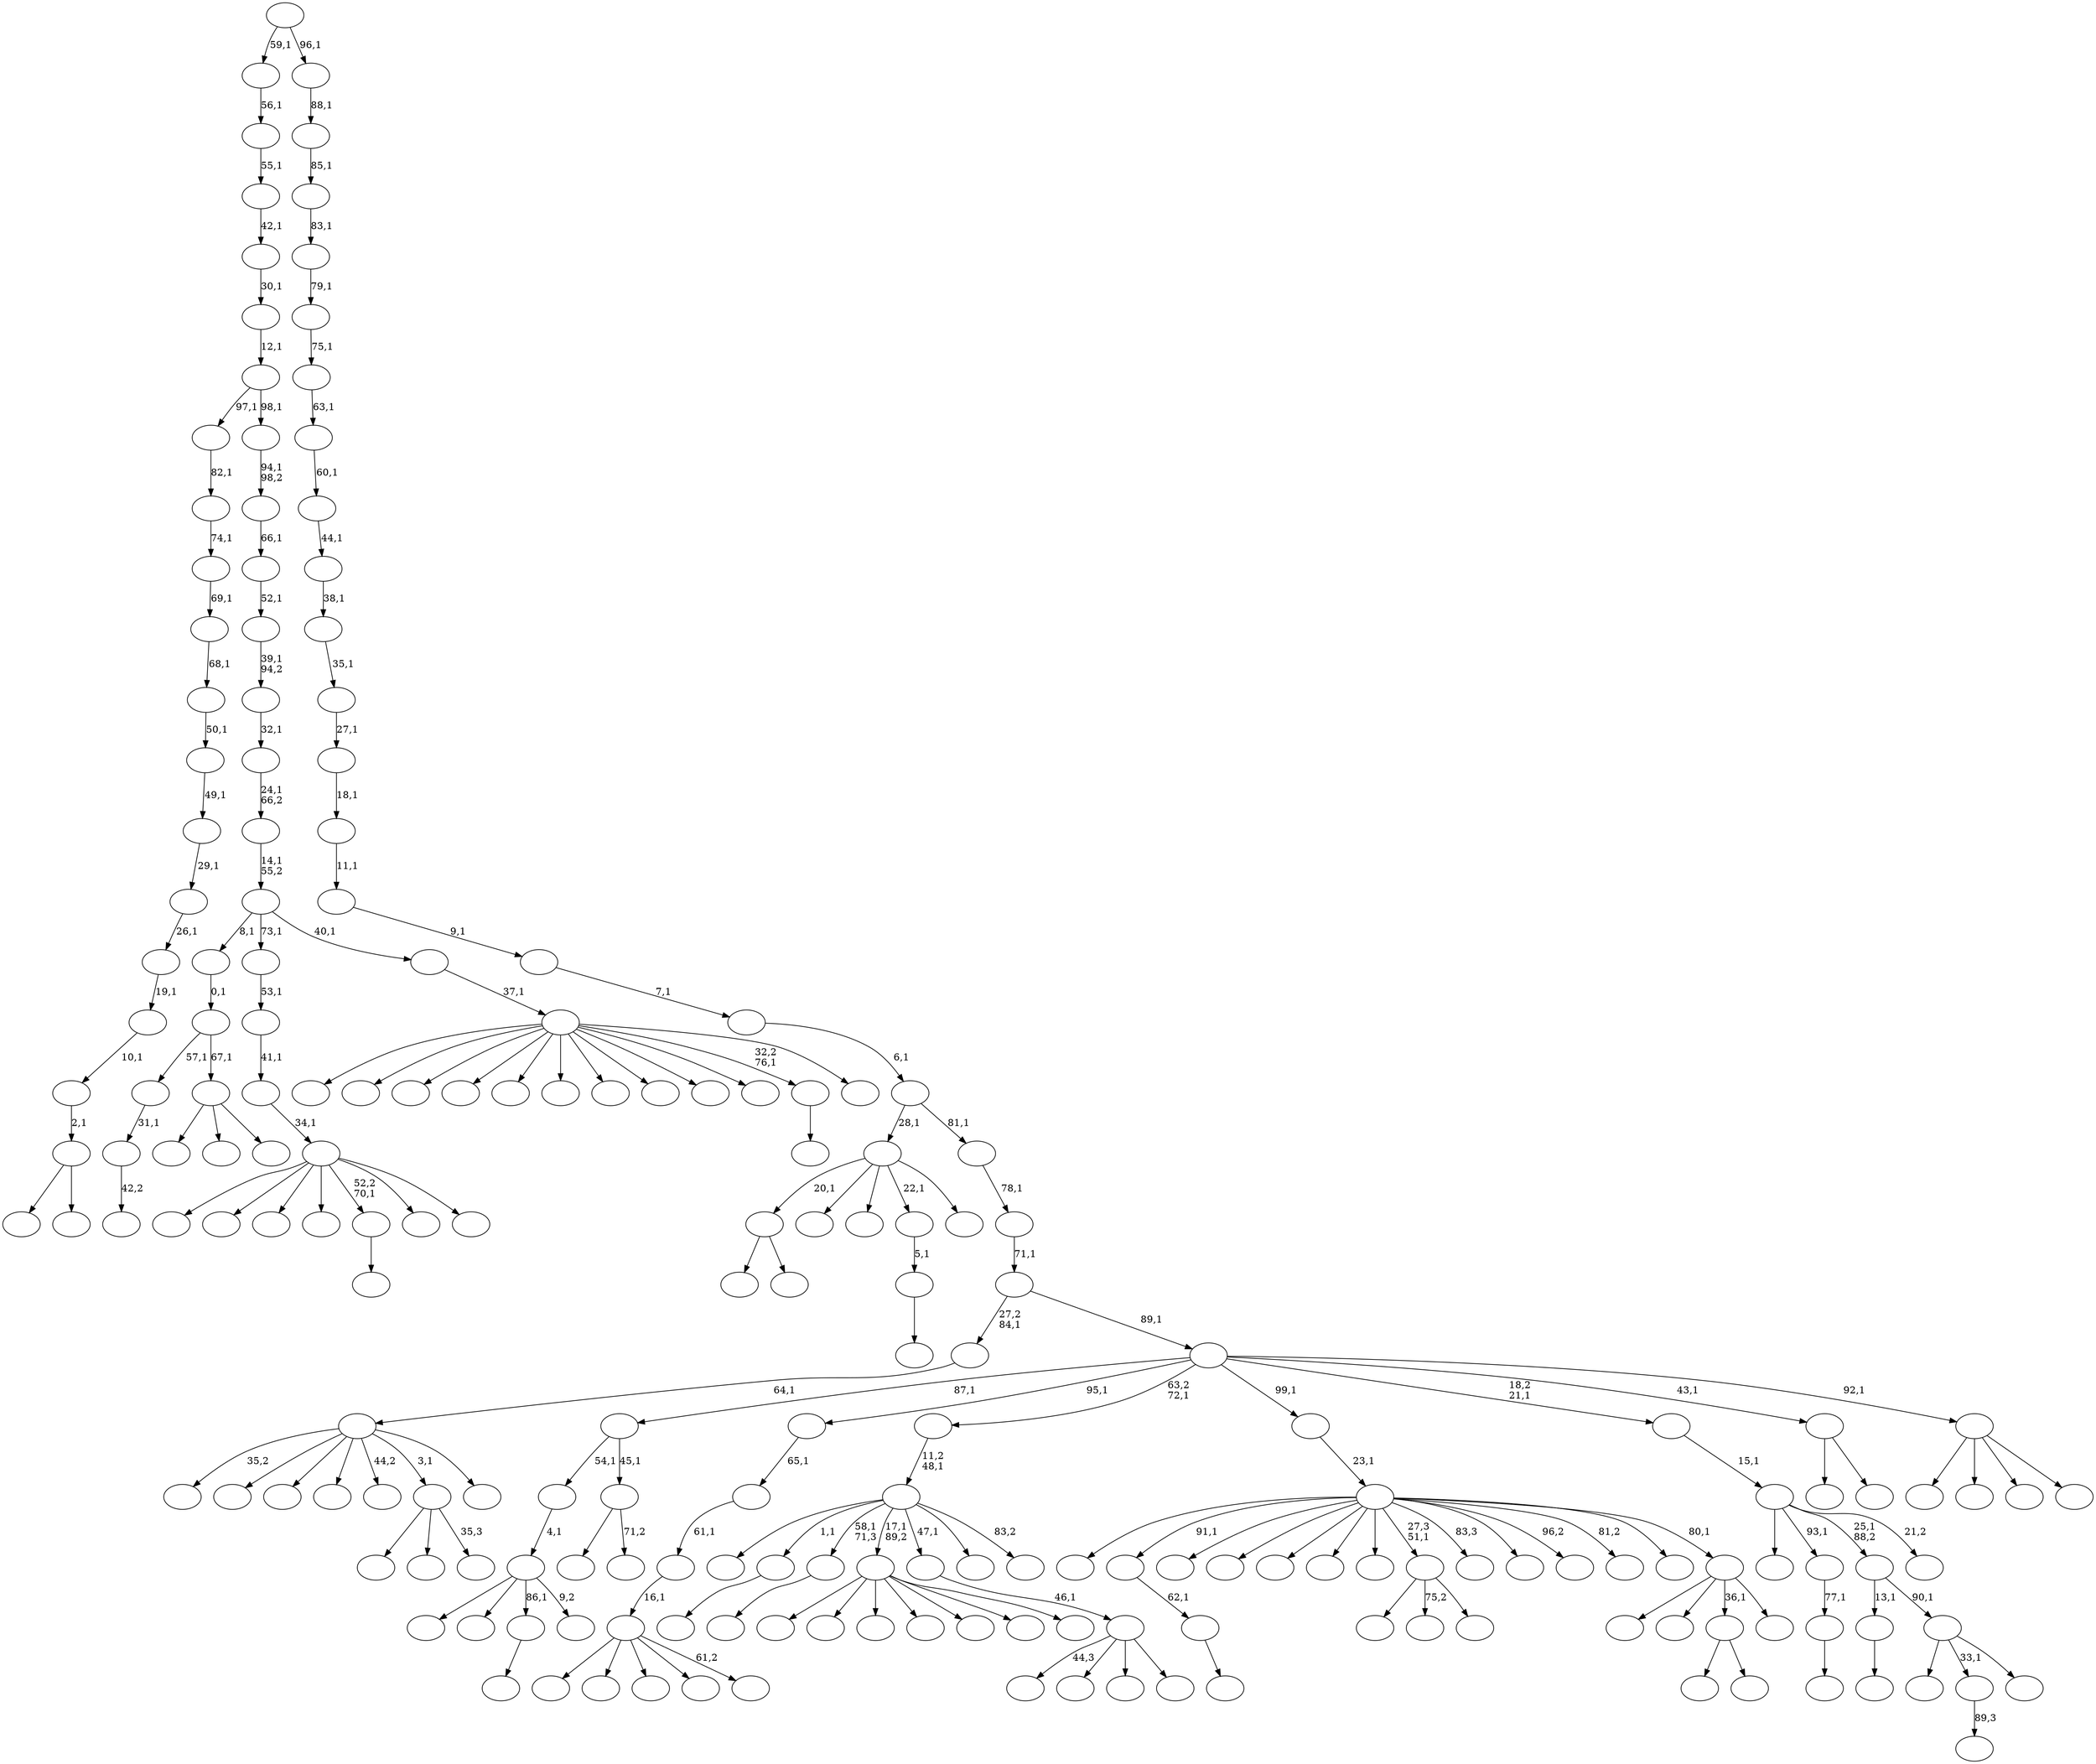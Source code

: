 digraph T {
	200 [label=""]
	199 [label=""]
	198 [label=""]
	197 [label=""]
	196 [label=""]
	195 [label=""]
	194 [label=""]
	193 [label=""]
	192 [label=""]
	191 [label=""]
	190 [label=""]
	189 [label=""]
	188 [label=""]
	187 [label=""]
	186 [label=""]
	185 [label=""]
	184 [label=""]
	183 [label=""]
	182 [label=""]
	181 [label=""]
	180 [label=""]
	179 [label=""]
	178 [label=""]
	177 [label=""]
	176 [label=""]
	175 [label=""]
	174 [label=""]
	173 [label=""]
	172 [label=""]
	171 [label=""]
	170 [label=""]
	169 [label=""]
	168 [label=""]
	167 [label=""]
	166 [label=""]
	165 [label=""]
	164 [label=""]
	163 [label=""]
	162 [label=""]
	161 [label=""]
	160 [label=""]
	159 [label=""]
	158 [label=""]
	157 [label=""]
	156 [label=""]
	155 [label=""]
	154 [label=""]
	153 [label=""]
	152 [label=""]
	151 [label=""]
	150 [label=""]
	149 [label=""]
	148 [label=""]
	147 [label=""]
	146 [label=""]
	145 [label=""]
	144 [label=""]
	143 [label=""]
	142 [label=""]
	141 [label=""]
	140 [label=""]
	139 [label=""]
	138 [label=""]
	137 [label=""]
	136 [label=""]
	135 [label=""]
	134 [label=""]
	133 [label=""]
	132 [label=""]
	131 [label=""]
	130 [label=""]
	129 [label=""]
	128 [label=""]
	127 [label=""]
	126 [label=""]
	125 [label=""]
	124 [label=""]
	123 [label=""]
	122 [label=""]
	121 [label=""]
	120 [label=""]
	119 [label=""]
	118 [label=""]
	117 [label=""]
	116 [label=""]
	115 [label=""]
	114 [label=""]
	113 [label=""]
	112 [label=""]
	111 [label=""]
	110 [label=""]
	109 [label=""]
	108 [label=""]
	107 [label=""]
	106 [label=""]
	105 [label=""]
	104 [label=""]
	103 [label=""]
	102 [label=""]
	101 [label=""]
	100 [label=""]
	99 [label=""]
	98 [label=""]
	97 [label=""]
	96 [label=""]
	95 [label=""]
	94 [label=""]
	93 [label=""]
	92 [label=""]
	91 [label=""]
	90 [label=""]
	89 [label=""]
	88 [label=""]
	87 [label=""]
	86 [label=""]
	85 [label=""]
	84 [label=""]
	83 [label=""]
	82 [label=""]
	81 [label=""]
	80 [label=""]
	79 [label=""]
	78 [label=""]
	77 [label=""]
	76 [label=""]
	75 [label=""]
	74 [label=""]
	73 [label=""]
	72 [label=""]
	71 [label=""]
	70 [label=""]
	69 [label=""]
	68 [label=""]
	67 [label=""]
	66 [label=""]
	65 [label=""]
	64 [label=""]
	63 [label=""]
	62 [label=""]
	61 [label=""]
	60 [label=""]
	59 [label=""]
	58 [label=""]
	57 [label=""]
	56 [label=""]
	55 [label=""]
	54 [label=""]
	53 [label=""]
	52 [label=""]
	51 [label=""]
	50 [label=""]
	49 [label=""]
	48 [label=""]
	47 [label=""]
	46 [label=""]
	45 [label=""]
	44 [label=""]
	43 [label=""]
	42 [label=""]
	41 [label=""]
	40 [label=""]
	39 [label=""]
	38 [label=""]
	37 [label=""]
	36 [label=""]
	35 [label=""]
	34 [label=""]
	33 [label=""]
	32 [label=""]
	31 [label=""]
	30 [label=""]
	29 [label=""]
	28 [label=""]
	27 [label=""]
	26 [label=""]
	25 [label=""]
	24 [label=""]
	23 [label=""]
	22 [label=""]
	21 [label=""]
	20 [label=""]
	19 [label=""]
	18 [label=""]
	17 [label=""]
	16 [label=""]
	15 [label=""]
	14 [label=""]
	13 [label=""]
	12 [label=""]
	11 [label=""]
	10 [label=""]
	9 [label=""]
	8 [label=""]
	7 [label=""]
	6 [label=""]
	5 [label=""]
	4 [label=""]
	3 [label=""]
	2 [label=""]
	1 [label=""]
	0 [label=""]
	195 -> 196 [label="42,2"]
	194 -> 195 [label="31,1"]
	180 -> 181 [label=""]
	176 -> 178 [label=""]
	176 -> 177 [label=""]
	171 -> 172 [label=""]
	170 -> 171 [label="77,1"]
	167 -> 168 [label=""]
	166 -> 167 [label="62,1"]
	161 -> 192 [label=""]
	161 -> 162 [label=""]
	160 -> 161 [label="2,1"]
	159 -> 160 [label="10,1"]
	158 -> 159 [label="19,1"]
	157 -> 158 [label="26,1"]
	156 -> 157 [label="29,1"]
	155 -> 156 [label="49,1"]
	154 -> 155 [label="50,1"]
	153 -> 154 [label="68,1"]
	152 -> 153 [label="69,1"]
	151 -> 152 [label="74,1"]
	150 -> 151 [label="82,1"]
	146 -> 147 [label=""]
	142 -> 143 [label="89,3"]
	139 -> 140 [label=""]
	129 -> 130 [label=""]
	128 -> 129 [label="5,1"]
	124 -> 198 [label=""]
	124 -> 197 [label=""]
	124 -> 180 [label="86,1"]
	124 -> 125 [label="9,2"]
	123 -> 124 [label="4,1"]
	117 -> 176 [label="20,1"]
	117 -> 163 [label=""]
	117 -> 137 [label=""]
	117 -> 128 [label="22,1"]
	117 -> 118 [label=""]
	111 -> 112 [label=""]
	108 -> 186 [label=""]
	108 -> 126 [label="75,2"]
	108 -> 109 [label=""]
	104 -> 105 [label=""]
	97 -> 193 [label=""]
	97 -> 119 [label=""]
	97 -> 98 [label=""]
	96 -> 194 [label="57,1"]
	96 -> 97 [label="67,1"]
	95 -> 96 [label="0,1"]
	92 -> 175 [label=""]
	92 -> 169 [label=""]
	92 -> 136 [label=""]
	92 -> 131 [label=""]
	92 -> 121 [label=""]
	92 -> 115 [label=""]
	92 -> 93 [label=""]
	88 -> 144 [label="44,3"]
	88 -> 99 [label=""]
	88 -> 90 [label=""]
	88 -> 89 [label=""]
	87 -> 88 [label="46,1"]
	82 -> 188 [label=""]
	82 -> 83 [label="71,2"]
	81 -> 123 [label="54,1"]
	81 -> 82 [label="45,1"]
	77 -> 199 [label=""]
	77 -> 149 [label=""]
	77 -> 134 [label=""]
	77 -> 110 [label=""]
	77 -> 78 [label="61,2"]
	76 -> 77 [label="16,1"]
	75 -> 76 [label="61,1"]
	74 -> 75 [label="65,1"]
	72 -> 189 [label=""]
	72 -> 73 [label=""]
	67 -> 68 [label=""]
	65 -> 122 [label=""]
	65 -> 85 [label=""]
	65 -> 66 [label="35,3"]
	62 -> 200 [label=""]
	62 -> 191 [label=""]
	62 -> 190 [label=""]
	62 -> 141 [label=""]
	62 -> 111 [label="52,2\n70,1"]
	62 -> 79 [label=""]
	62 -> 63 [label=""]
	61 -> 62 [label="34,1"]
	60 -> 61 [label="41,1"]
	59 -> 60 [label="53,1"]
	57 -> 174 [label=""]
	57 -> 173 [label=""]
	57 -> 165 [label=""]
	57 -> 148 [label=""]
	57 -> 138 [label=""]
	57 -> 106 [label=""]
	57 -> 103 [label=""]
	57 -> 102 [label=""]
	57 -> 100 [label=""]
	57 -> 70 [label=""]
	57 -> 67 [label="32,2\n76,1"]
	57 -> 58 [label=""]
	56 -> 57 [label="37,1"]
	55 -> 95 [label="8,1"]
	55 -> 59 [label="73,1"]
	55 -> 56 [label="40,1"]
	54 -> 55 [label="14,1\n55,2"]
	53 -> 54 [label="24,1\n66,2"]
	52 -> 53 [label="32,1"]
	51 -> 52 [label="39,1\n94,2"]
	50 -> 51 [label="52,1"]
	49 -> 50 [label="66,1"]
	48 -> 49 [label="94,1\n98,2"]
	47 -> 150 [label="97,1"]
	47 -> 48 [label="98,1"]
	46 -> 47 [label="12,1"]
	45 -> 46 [label="30,1"]
	44 -> 45 [label="42,1"]
	43 -> 44 [label="55,1"]
	42 -> 43 [label="56,1"]
	40 -> 164 [label=""]
	40 -> 142 [label="33,1"]
	40 -> 41 [label=""]
	39 -> 104 [label="13,1"]
	39 -> 40 [label="90,1"]
	37 -> 182 [label=""]
	37 -> 146 [label="1,1"]
	37 -> 139 [label="58,1\n71,3"]
	37 -> 92 [label="17,1\n89,2"]
	37 -> 87 [label="47,1"]
	37 -> 69 [label=""]
	37 -> 38 [label="83,2"]
	36 -> 37 [label="11,2\n48,1"]
	34 -> 185 [label="35,2"]
	34 -> 183 [label=""]
	34 -> 120 [label=""]
	34 -> 114 [label=""]
	34 -> 101 [label="44,2"]
	34 -> 65 [label="3,1"]
	34 -> 35 [label=""]
	33 -> 34 [label="64,1"]
	31 -> 179 [label=""]
	31 -> 127 [label=""]
	31 -> 72 [label="36,1"]
	31 -> 32 [label=""]
	30 -> 187 [label=""]
	30 -> 166 [label="91,1"]
	30 -> 145 [label=""]
	30 -> 135 [label=""]
	30 -> 133 [label=""]
	30 -> 116 [label=""]
	30 -> 113 [label=""]
	30 -> 108 [label="27,3\n51,1"]
	30 -> 107 [label="83,3"]
	30 -> 94 [label=""]
	30 -> 91 [label="96,2"]
	30 -> 86 [label="81,2"]
	30 -> 80 [label=""]
	30 -> 31 [label="80,1"]
	29 -> 30 [label="23,1"]
	27 -> 184 [label=""]
	27 -> 170 [label="93,1"]
	27 -> 39 [label="25,1\n88,2"]
	27 -> 28 [label="21,2"]
	26 -> 27 [label="15,1"]
	24 -> 64 [label=""]
	24 -> 25 [label=""]
	22 -> 132 [label=""]
	22 -> 84 [label=""]
	22 -> 71 [label=""]
	22 -> 23 [label=""]
	21 -> 81 [label="87,1"]
	21 -> 74 [label="95,1"]
	21 -> 36 [label="63,2\n72,1"]
	21 -> 29 [label="99,1"]
	21 -> 26 [label="18,2\n21,1"]
	21 -> 24 [label="43,1"]
	21 -> 22 [label="92,1"]
	20 -> 33 [label="27,2\n84,1"]
	20 -> 21 [label="89,1"]
	19 -> 20 [label="71,1"]
	18 -> 19 [label="78,1"]
	17 -> 117 [label="28,1"]
	17 -> 18 [label="81,1"]
	16 -> 17 [label="6,1"]
	15 -> 16 [label="7,1"]
	14 -> 15 [label="9,1"]
	13 -> 14 [label="11,1"]
	12 -> 13 [label="18,1"]
	11 -> 12 [label="27,1"]
	10 -> 11 [label="35,1"]
	9 -> 10 [label="38,1"]
	8 -> 9 [label="44,1"]
	7 -> 8 [label="60,1"]
	6 -> 7 [label="63,1"]
	5 -> 6 [label="75,1"]
	4 -> 5 [label="79,1"]
	3 -> 4 [label="83,1"]
	2 -> 3 [label="85,1"]
	1 -> 2 [label="88,1"]
	0 -> 42 [label="59,1"]
	0 -> 1 [label="96,1"]
}
